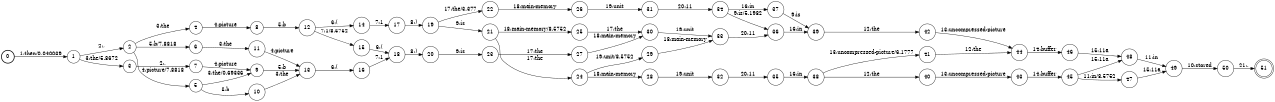 digraph FST {
rankdir = LR;
size = "8.5,11";
label = "";
center = 1;
orientation = Portrait;
ranksep = "0.4";
nodesep = "0.25";
0 [label = "0", shape = circle, style = bold, fontsize = 14]
	0 -> 1 [label = "1:then/0.040039", fontsize = 14];
1 [label = "1", shape = circle, style = solid, fontsize = 14]
	1 -> 2 [label = "2:,", fontsize = 14];
	1 -> 3 [label = "3:the/5.8672", fontsize = 14];
2 [label = "2", shape = circle, style = solid, fontsize = 14]
	2 -> 4 [label = "3:the", fontsize = 14];
	2 -> 5 [label = "4:picture/7.8818", fontsize = 14];
	2 -> 6 [label = "5:b/7.8818", fontsize = 14];
3 [label = "3", shape = circle, style = solid, fontsize = 14]
	3 -> 7 [label = "2:,", fontsize = 14];
4 [label = "4", shape = circle, style = solid, fontsize = 14]
	4 -> 8 [label = "4:picture", fontsize = 14];
5 [label = "5", shape = circle, style = solid, fontsize = 14]
	5 -> 9 [label = "3:the/0.69336", fontsize = 14];
	5 -> 10 [label = "5:b", fontsize = 14];
6 [label = "6", shape = circle, style = solid, fontsize = 14]
	6 -> 11 [label = "3:the", fontsize = 14];
7 [label = "7", shape = circle, style = solid, fontsize = 14]
	7 -> 9 [label = "4:picture", fontsize = 14];
8 [label = "8", shape = circle, style = solid, fontsize = 14]
	8 -> 12 [label = "5:b", fontsize = 14];
9 [label = "9", shape = circle, style = solid, fontsize = 14]
	9 -> 13 [label = "5:b", fontsize = 14];
10 [label = "10", shape = circle, style = solid, fontsize = 14]
	10 -> 13 [label = "3:the", fontsize = 14];
11 [label = "11", shape = circle, style = solid, fontsize = 14]
	11 -> 13 [label = "4:picture", fontsize = 14];
12 [label = "12", shape = circle, style = solid, fontsize = 14]
	12 -> 14 [label = "6:(", fontsize = 14];
	12 -> 15 [label = "7:1/8.5752", fontsize = 14];
13 [label = "13", shape = circle, style = solid, fontsize = 14]
	13 -> 16 [label = "6:(", fontsize = 14];
14 [label = "14", shape = circle, style = solid, fontsize = 14]
	14 -> 17 [label = "7:1", fontsize = 14];
15 [label = "15", shape = circle, style = solid, fontsize = 14]
	15 -> 18 [label = "6:(", fontsize = 14];
16 [label = "16", shape = circle, style = solid, fontsize = 14]
	16 -> 18 [label = "7:1", fontsize = 14];
17 [label = "17", shape = circle, style = solid, fontsize = 14]
	17 -> 19 [label = "8:)", fontsize = 14];
18 [label = "18", shape = circle, style = solid, fontsize = 14]
	18 -> 20 [label = "8:)", fontsize = 14];
19 [label = "19", shape = circle, style = solid, fontsize = 14]
	19 -> 22 [label = "17:the/3.377", fontsize = 14];
	19 -> 21 [label = "9:is", fontsize = 14];
20 [label = "20", shape = circle, style = solid, fontsize = 14]
	20 -> 23 [label = "9:is", fontsize = 14];
21 [label = "21", shape = circle, style = solid, fontsize = 14]
	21 -> 24 [label = "17:the", fontsize = 14];
	21 -> 25 [label = "18:main-memory/8.5752", fontsize = 14];
22 [label = "22", shape = circle, style = solid, fontsize = 14]
	22 -> 26 [label = "18:main-memory", fontsize = 14];
23 [label = "23", shape = circle, style = solid, fontsize = 14]
	23 -> 27 [label = "17:the", fontsize = 14];
24 [label = "24", shape = circle, style = solid, fontsize = 14]
	24 -> 28 [label = "18:main-memory", fontsize = 14];
	24 -> 29 [label = "19:unit/8.5752", fontsize = 14];
25 [label = "25", shape = circle, style = solid, fontsize = 14]
	25 -> 30 [label = "17:the", fontsize = 14];
26 [label = "26", shape = circle, style = solid, fontsize = 14]
	26 -> 31 [label = "19:unit", fontsize = 14];
27 [label = "27", shape = circle, style = solid, fontsize = 14]
	27 -> 30 [label = "18:main-memory", fontsize = 14];
28 [label = "28", shape = circle, style = solid, fontsize = 14]
	28 -> 32 [label = "19:unit", fontsize = 14];
29 [label = "29", shape = circle, style = solid, fontsize = 14]
	29 -> 33 [label = "18:main-memory", fontsize = 14];
30 [label = "30", shape = circle, style = solid, fontsize = 14]
	30 -> 33 [label = "19:unit", fontsize = 14];
31 [label = "31", shape = circle, style = solid, fontsize = 14]
	31 -> 34 [label = "20:11", fontsize = 14];
32 [label = "32", shape = circle, style = solid, fontsize = 14]
	32 -> 35 [label = "20:11", fontsize = 14];
33 [label = "33", shape = circle, style = solid, fontsize = 14]
	33 -> 36 [label = "20:11", fontsize = 14];
34 [label = "34", shape = circle, style = solid, fontsize = 14]
	34 -> 36 [label = "9:is/5.1982", fontsize = 14];
	34 -> 37 [label = "16:in", fontsize = 14];
35 [label = "35", shape = circle, style = solid, fontsize = 14]
	35 -> 38 [label = "16:in", fontsize = 14];
36 [label = "36", shape = circle, style = solid, fontsize = 14]
	36 -> 39 [label = "16:in", fontsize = 14];
37 [label = "37", shape = circle, style = solid, fontsize = 14]
	37 -> 39 [label = "9:is", fontsize = 14];
38 [label = "38", shape = circle, style = solid, fontsize = 14]
	38 -> 40 [label = "12:the", fontsize = 14];
	38 -> 41 [label = "13:uncompressed-picture/6.1777", fontsize = 14];
39 [label = "39", shape = circle, style = solid, fontsize = 14]
	39 -> 42 [label = "12:the", fontsize = 14];
40 [label = "40", shape = circle, style = solid, fontsize = 14]
	40 -> 43 [label = "13:uncompressed-picture", fontsize = 14];
41 [label = "41", shape = circle, style = solid, fontsize = 14]
	41 -> 44 [label = "12:the", fontsize = 14];
42 [label = "42", shape = circle, style = solid, fontsize = 14]
	42 -> 44 [label = "13:uncompressed-picture", fontsize = 14];
43 [label = "43", shape = circle, style = solid, fontsize = 14]
	43 -> 45 [label = "14:buffer", fontsize = 14];
44 [label = "44", shape = circle, style = solid, fontsize = 14]
	44 -> 46 [label = "14:buffer", fontsize = 14];
45 [label = "45", shape = circle, style = solid, fontsize = 14]
	45 -> 48 [label = "15:11a", fontsize = 14];
	45 -> 47 [label = "11:in/8.5752", fontsize = 14];
46 [label = "46", shape = circle, style = solid, fontsize = 14]
	46 -> 48 [label = "15:11a", fontsize = 14];
47 [label = "47", shape = circle, style = solid, fontsize = 14]
	47 -> 49 [label = "15:11a", fontsize = 14];
48 [label = "48", shape = circle, style = solid, fontsize = 14]
	48 -> 49 [label = "11:in", fontsize = 14];
49 [label = "49", shape = circle, style = solid, fontsize = 14]
	49 -> 50 [label = "10:stored", fontsize = 14];
50 [label = "50", shape = circle, style = solid, fontsize = 14]
	50 -> 51 [label = "21:.", fontsize = 14];
51 [label = "51", shape = doublecircle, style = solid, fontsize = 14]
}
